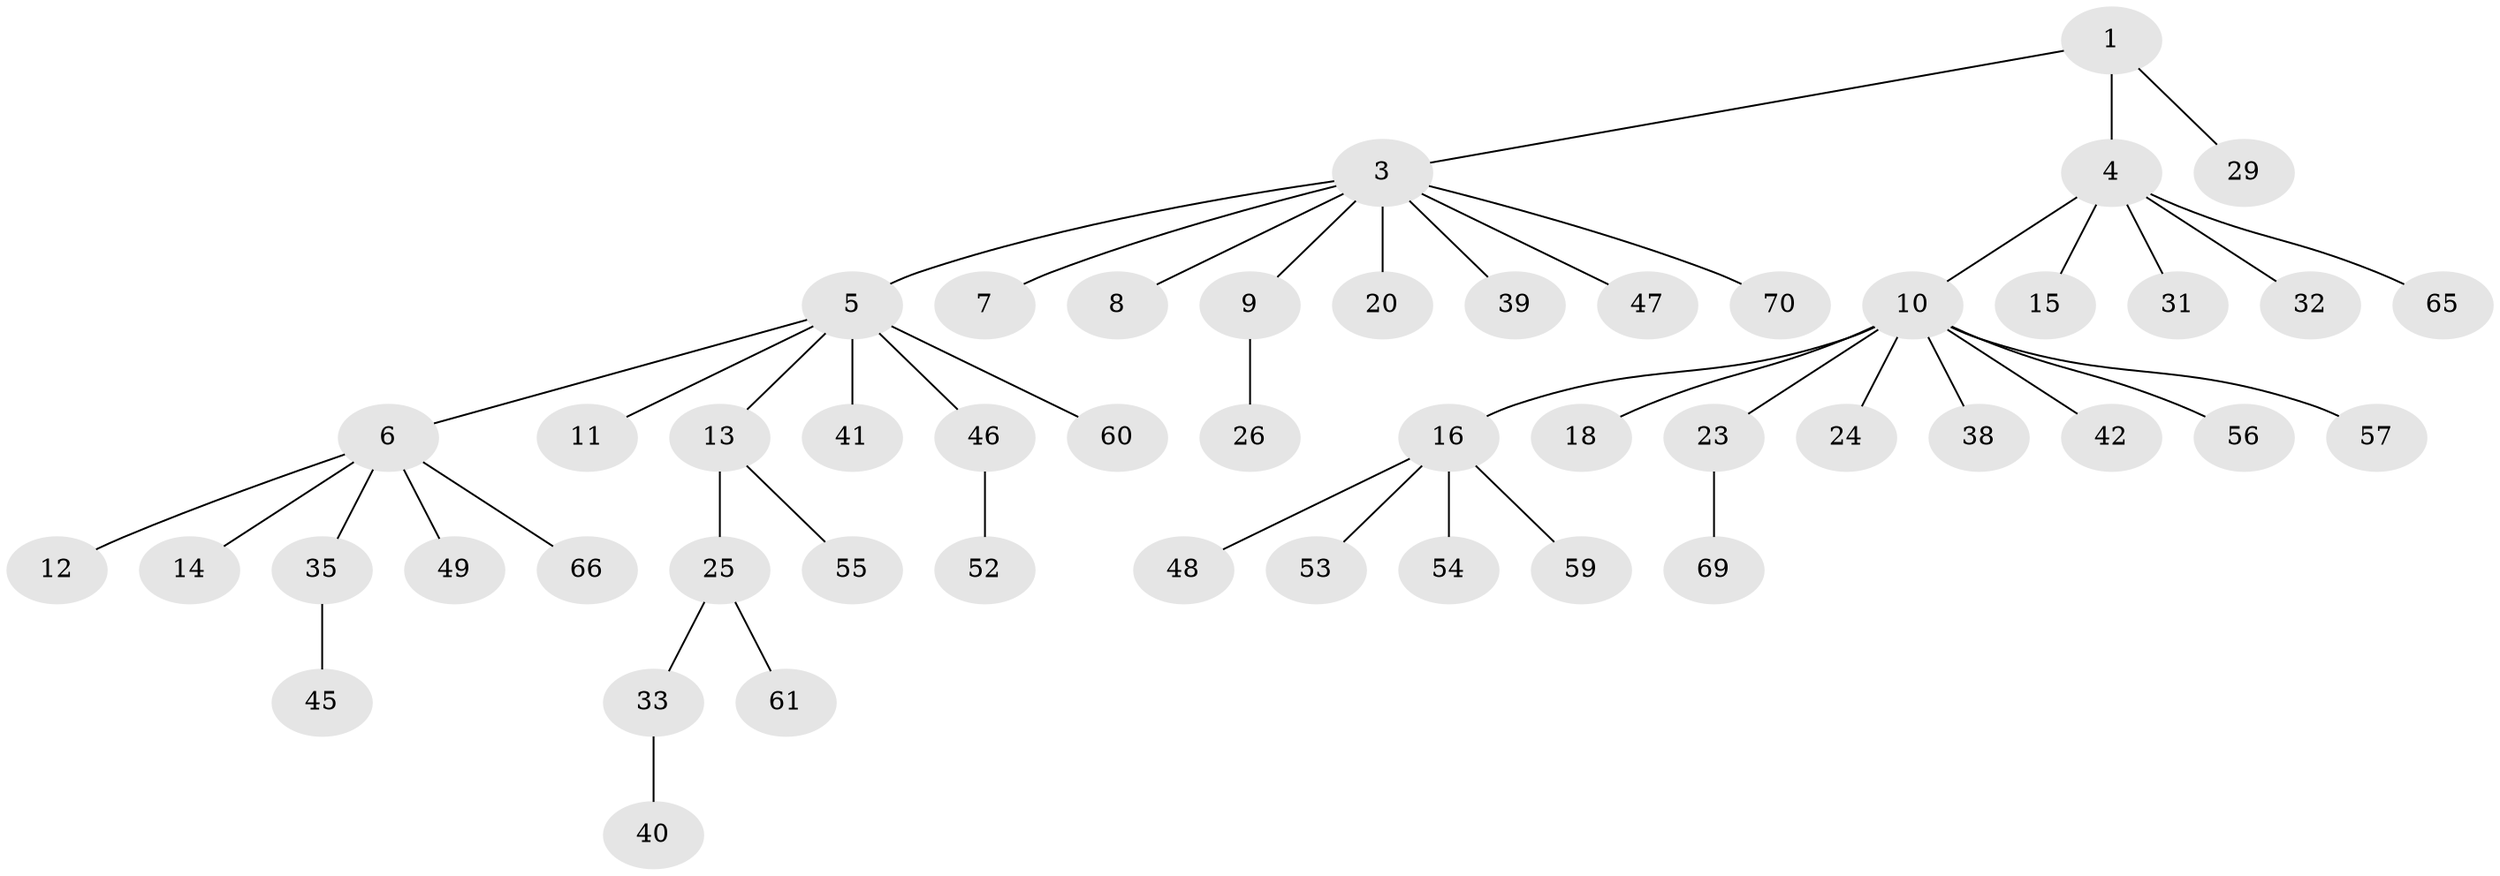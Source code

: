 // original degree distribution, {2: 0.17142857142857143, 3: 0.1, 10: 0.02857142857142857, 7: 0.02857142857142857, 5: 0.014285714285714285, 1: 0.6285714285714286, 4: 0.014285714285714285, 6: 0.014285714285714285}
// Generated by graph-tools (version 1.1) at 2025/41/03/06/25 10:41:49]
// undirected, 49 vertices, 48 edges
graph export_dot {
graph [start="1"]
  node [color=gray90,style=filled];
  1 [super="+2"];
  3 [super="+21"];
  4 [super="+17"];
  5 [super="+27"];
  6 [super="+43"];
  7 [super="+22"];
  8 [super="+67"];
  9 [super="+36"];
  10 [super="+64"];
  11 [super="+58"];
  12;
  13 [super="+28"];
  14 [super="+19"];
  15 [super="+37"];
  16 [super="+50"];
  18;
  20 [super="+34"];
  23 [super="+68"];
  24;
  25 [super="+30"];
  26;
  29 [super="+44"];
  31;
  32;
  33 [super="+63"];
  35 [super="+62"];
  38;
  39;
  40;
  41;
  42;
  45;
  46 [super="+51"];
  47;
  48;
  49;
  52;
  53;
  54;
  55;
  56;
  57;
  59;
  60;
  61;
  65;
  66;
  69;
  70;
  1 -- 3;
  1 -- 4;
  1 -- 29;
  3 -- 5;
  3 -- 7;
  3 -- 8;
  3 -- 9;
  3 -- 20;
  3 -- 39;
  3 -- 47;
  3 -- 70;
  4 -- 10;
  4 -- 15;
  4 -- 31;
  4 -- 32;
  4 -- 65;
  5 -- 6;
  5 -- 11;
  5 -- 13;
  5 -- 46;
  5 -- 60;
  5 -- 41;
  6 -- 12;
  6 -- 14;
  6 -- 35;
  6 -- 49;
  6 -- 66;
  9 -- 26;
  10 -- 16;
  10 -- 18;
  10 -- 23;
  10 -- 24;
  10 -- 38;
  10 -- 42;
  10 -- 56;
  10 -- 57;
  13 -- 25;
  13 -- 55;
  16 -- 48;
  16 -- 53;
  16 -- 54;
  16 -- 59;
  23 -- 69;
  25 -- 61;
  25 -- 33;
  33 -- 40;
  35 -- 45;
  46 -- 52;
}
